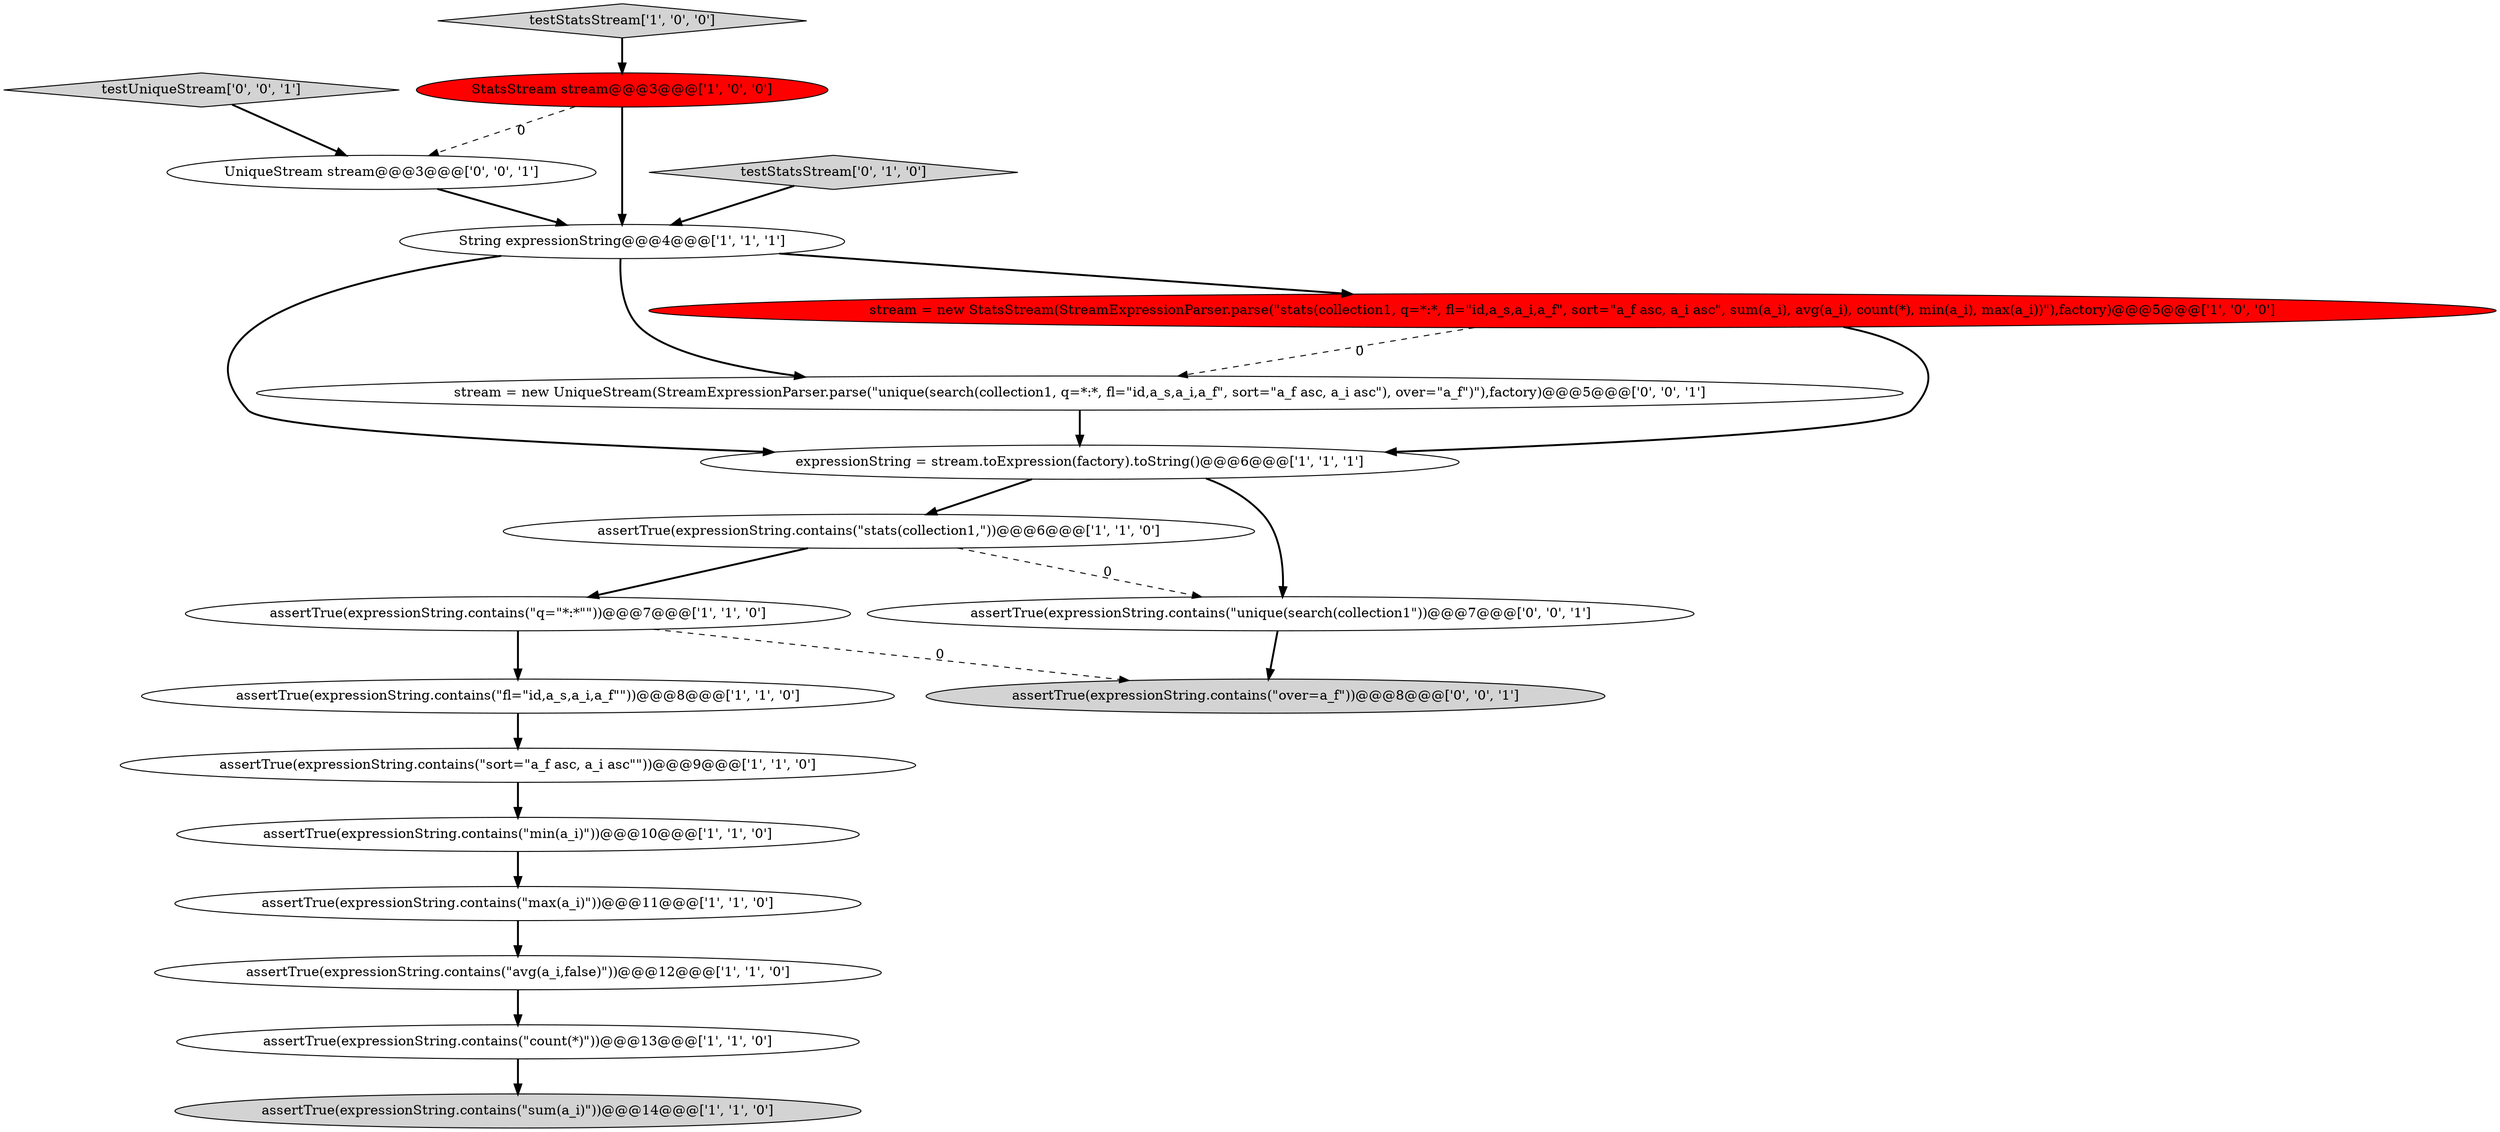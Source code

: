 digraph {
0 [style = filled, label = "String expressionString@@@4@@@['1', '1', '1']", fillcolor = white, shape = ellipse image = "AAA0AAABBB1BBB"];
2 [style = filled, label = "assertTrue(expressionString.contains(\"fl=\"id,a_s,a_i,a_f\"\"))@@@8@@@['1', '1', '0']", fillcolor = white, shape = ellipse image = "AAA0AAABBB1BBB"];
8 [style = filled, label = "assertTrue(expressionString.contains(\"count(*)\"))@@@13@@@['1', '1', '0']", fillcolor = white, shape = ellipse image = "AAA0AAABBB1BBB"];
16 [style = filled, label = "testUniqueStream['0', '0', '1']", fillcolor = lightgray, shape = diamond image = "AAA0AAABBB3BBB"];
9 [style = filled, label = "StatsStream stream@@@3@@@['1', '0', '0']", fillcolor = red, shape = ellipse image = "AAA1AAABBB1BBB"];
11 [style = filled, label = "assertTrue(expressionString.contains(\"sort=\"a_f asc, a_i asc\"\"))@@@9@@@['1', '1', '0']", fillcolor = white, shape = ellipse image = "AAA0AAABBB1BBB"];
12 [style = filled, label = "testStatsStream['1', '0', '0']", fillcolor = lightgray, shape = diamond image = "AAA0AAABBB1BBB"];
19 [style = filled, label = "UniqueStream stream@@@3@@@['0', '0', '1']", fillcolor = white, shape = ellipse image = "AAA0AAABBB3BBB"];
3 [style = filled, label = "assertTrue(expressionString.contains(\"max(a_i)\"))@@@11@@@['1', '1', '0']", fillcolor = white, shape = ellipse image = "AAA0AAABBB1BBB"];
1 [style = filled, label = "assertTrue(expressionString.contains(\"stats(collection1,\"))@@@6@@@['1', '1', '0']", fillcolor = white, shape = ellipse image = "AAA0AAABBB1BBB"];
15 [style = filled, label = "stream = new UniqueStream(StreamExpressionParser.parse(\"unique(search(collection1, q=*:*, fl=\"id,a_s,a_i,a_f\", sort=\"a_f asc, a_i asc\"), over=\"a_f\")\"),factory)@@@5@@@['0', '0', '1']", fillcolor = white, shape = ellipse image = "AAA0AAABBB3BBB"];
4 [style = filled, label = "assertTrue(expressionString.contains(\"avg(a_i,false)\"))@@@12@@@['1', '1', '0']", fillcolor = white, shape = ellipse image = "AAA0AAABBB1BBB"];
18 [style = filled, label = "assertTrue(expressionString.contains(\"over=a_f\"))@@@8@@@['0', '0', '1']", fillcolor = lightgray, shape = ellipse image = "AAA0AAABBB3BBB"];
17 [style = filled, label = "assertTrue(expressionString.contains(\"unique(search(collection1\"))@@@7@@@['0', '0', '1']", fillcolor = white, shape = ellipse image = "AAA0AAABBB3BBB"];
13 [style = filled, label = "stream = new StatsStream(StreamExpressionParser.parse(\"stats(collection1, q=*:*, fl=\"id,a_s,a_i,a_f\", sort=\"a_f asc, a_i asc\", sum(a_i), avg(a_i), count(*), min(a_i), max(a_i))\"),factory)@@@5@@@['1', '0', '0']", fillcolor = red, shape = ellipse image = "AAA1AAABBB1BBB"];
10 [style = filled, label = "expressionString = stream.toExpression(factory).toString()@@@6@@@['1', '1', '1']", fillcolor = white, shape = ellipse image = "AAA0AAABBB1BBB"];
6 [style = filled, label = "assertTrue(expressionString.contains(\"sum(a_i)\"))@@@14@@@['1', '1', '0']", fillcolor = lightgray, shape = ellipse image = "AAA0AAABBB1BBB"];
5 [style = filled, label = "assertTrue(expressionString.contains(\"q=\"*:*\"\"))@@@7@@@['1', '1', '0']", fillcolor = white, shape = ellipse image = "AAA0AAABBB1BBB"];
7 [style = filled, label = "assertTrue(expressionString.contains(\"min(a_i)\"))@@@10@@@['1', '1', '0']", fillcolor = white, shape = ellipse image = "AAA0AAABBB1BBB"];
14 [style = filled, label = "testStatsStream['0', '1', '0']", fillcolor = lightgray, shape = diamond image = "AAA0AAABBB2BBB"];
1->5 [style = bold, label=""];
13->10 [style = bold, label=""];
15->10 [style = bold, label=""];
9->0 [style = bold, label=""];
0->13 [style = bold, label=""];
8->6 [style = bold, label=""];
10->17 [style = bold, label=""];
16->19 [style = bold, label=""];
12->9 [style = bold, label=""];
5->18 [style = dashed, label="0"];
3->4 [style = bold, label=""];
13->15 [style = dashed, label="0"];
0->15 [style = bold, label=""];
7->3 [style = bold, label=""];
19->0 [style = bold, label=""];
9->19 [style = dashed, label="0"];
5->2 [style = bold, label=""];
0->10 [style = bold, label=""];
1->17 [style = dashed, label="0"];
14->0 [style = bold, label=""];
11->7 [style = bold, label=""];
4->8 [style = bold, label=""];
10->1 [style = bold, label=""];
2->11 [style = bold, label=""];
17->18 [style = bold, label=""];
}
